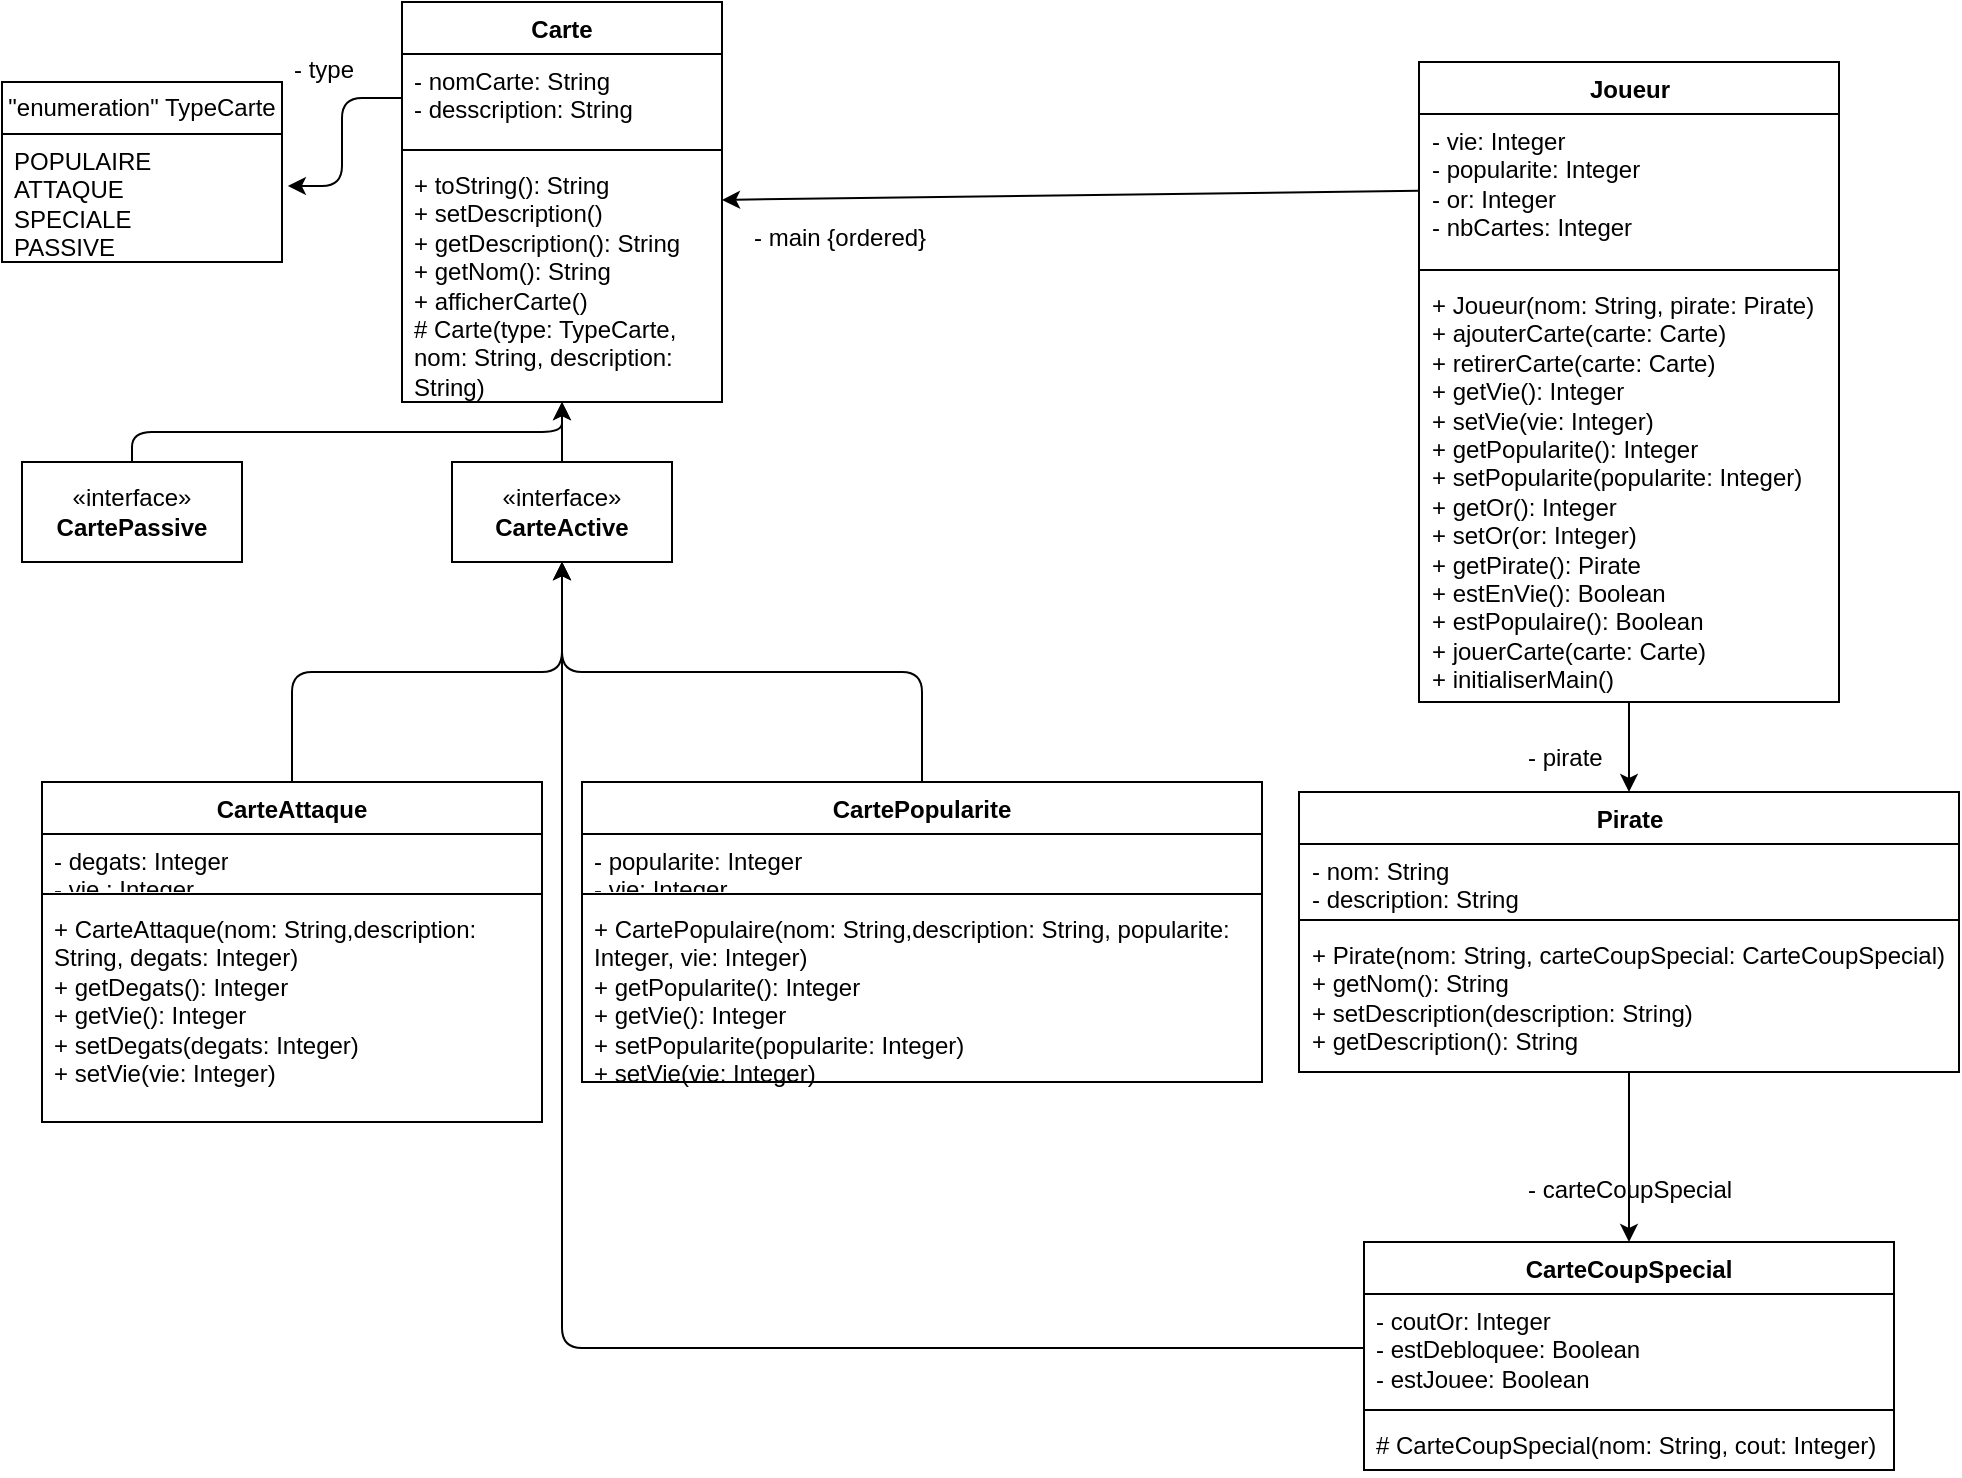 <mxfile version="26.2.9">
  <diagram id="MUCnD-5GdALZmcKA7I_u" name="Page-1">
    <mxGraphModel dx="874" dy="483" grid="1" gridSize="10" guides="1" tooltips="1" connect="1" arrows="1" fold="1" page="1" pageScale="1" pageWidth="827" pageHeight="1169" math="0" shadow="0">
      <root>
        <mxCell id="0" />
        <mxCell id="1" parent="0" />
        <mxCell id="25" style="edgeStyle=elbowEdgeStyle;html=1;entryX=0.5;entryY=0;entryDx=0;entryDy=0;elbow=vertical;startArrow=classic;startFill=1;endArrow=none;endFill=0;" parent="1" source="2" target="16" edge="1">
          <mxGeometry relative="1" as="geometry" />
        </mxCell>
        <mxCell id="28" style="edgeStyle=orthogonalEdgeStyle;html=1;entryX=0.5;entryY=0;entryDx=0;entryDy=0;endArrow=none;endFill=0;startArrow=classic;startFill=1;" parent="1" source="2" target="15" edge="1">
          <mxGeometry relative="1" as="geometry" />
        </mxCell>
        <mxCell id="2" value="Carte" style="swimlane;fontStyle=1;align=center;verticalAlign=top;childLayout=stackLayout;horizontal=1;startSize=26;horizontalStack=0;resizeParent=1;resizeParentMax=0;resizeLast=0;collapsible=1;marginBottom=0;whiteSpace=wrap;html=1;" parent="1" vertex="1">
          <mxGeometry x="270" y="10" width="160" height="200" as="geometry">
            <mxRectangle x="270" y="10" width="70" height="30" as="alternateBounds" />
          </mxGeometry>
        </mxCell>
        <mxCell id="3" value="- nomCarte: String&lt;div&gt;- desscription: String&lt;/div&gt;" style="text;strokeColor=none;fillColor=none;align=left;verticalAlign=top;spacingLeft=4;spacingRight=4;overflow=hidden;rotatable=0;points=[[0,0.5],[1,0.5]];portConstraint=eastwest;whiteSpace=wrap;html=1;" parent="2" vertex="1">
          <mxGeometry y="26" width="160" height="44" as="geometry" />
        </mxCell>
        <mxCell id="4" value="" style="line;strokeWidth=1;fillColor=none;align=left;verticalAlign=middle;spacingTop=-1;spacingLeft=3;spacingRight=3;rotatable=0;labelPosition=right;points=[];portConstraint=eastwest;strokeColor=inherit;" parent="2" vertex="1">
          <mxGeometry y="70" width="160" height="8" as="geometry" />
        </mxCell>
        <mxCell id="5" value="+ toString(): String&lt;div&gt;+ setDescription()&lt;br&gt;+ getDescripti&lt;span style=&quot;background-color: transparent;&quot;&gt;on(): String&lt;/span&gt;&lt;/div&gt;&lt;div&gt;+ getNom(): String&lt;/div&gt;&lt;div&gt;+ afficherCarte()&lt;/div&gt;&lt;div&gt;# Carte(type: TypeCarte, nom: String, description: String)&lt;/div&gt;" style="text;strokeColor=none;fillColor=none;align=left;verticalAlign=top;spacingLeft=4;spacingRight=4;overflow=hidden;rotatable=0;points=[[0,0.5],[1,0.5]];portConstraint=eastwest;whiteSpace=wrap;html=1;" parent="2" vertex="1">
          <mxGeometry y="78" width="160" height="122" as="geometry" />
        </mxCell>
        <mxCell id="41" style="edgeStyle=none;html=1;entryX=0.5;entryY=0;entryDx=0;entryDy=0;" parent="1" source="7" target="11" edge="1">
          <mxGeometry relative="1" as="geometry" />
        </mxCell>
        <mxCell id="7" value="Joueur" style="swimlane;fontStyle=1;align=center;verticalAlign=top;childLayout=stackLayout;horizontal=1;startSize=26;horizontalStack=0;resizeParent=1;resizeParentMax=0;resizeLast=0;collapsible=1;marginBottom=0;whiteSpace=wrap;html=1;" parent="1" vertex="1">
          <mxGeometry x="778.5" y="40" width="210" height="320" as="geometry" />
        </mxCell>
        <mxCell id="8" value="- vie: Integer&lt;div&gt;- popularite: Integer&lt;/div&gt;&lt;div&gt;- or: Integer&lt;/div&gt;&lt;div&gt;- nbCartes: Integer&lt;/div&gt;" style="text;strokeColor=none;fillColor=none;align=left;verticalAlign=top;spacingLeft=4;spacingRight=4;overflow=hidden;rotatable=0;points=[[0,0.5],[1,0.5]];portConstraint=eastwest;whiteSpace=wrap;html=1;" parent="7" vertex="1">
          <mxGeometry y="26" width="210" height="74" as="geometry" />
        </mxCell>
        <mxCell id="9" value="" style="line;strokeWidth=1;fillColor=none;align=left;verticalAlign=middle;spacingTop=-1;spacingLeft=3;spacingRight=3;rotatable=0;labelPosition=right;points=[];portConstraint=eastwest;strokeColor=inherit;" parent="7" vertex="1">
          <mxGeometry y="100" width="210" height="8" as="geometry" />
        </mxCell>
        <mxCell id="10" value="+ Joueur(nom: String, pirate: Pirate)&lt;div&gt;+ ajouterCarte(carte: Carte)&lt;/div&gt;&lt;div&gt;+ retirerCarte(carte: Carte)&lt;/div&gt;&lt;div&gt;+ getVie(): Integer&lt;/div&gt;&lt;div&gt;+ setVie(vie: Integer)&lt;/div&gt;&lt;div&gt;+ getPopularite(): Integer&lt;/div&gt;&lt;div&gt;+ setPopularite(popularite: Integer)&lt;/div&gt;&lt;div&gt;+ getOr(): Integer&lt;/div&gt;&lt;div&gt;+ setOr(or: Integer)&lt;/div&gt;&lt;div&gt;+ getPirate(): Pirate&lt;/div&gt;&lt;div&gt;+ estEnVie(): Boolean&lt;/div&gt;&lt;div&gt;+ estPopulaire(): Boolean&lt;/div&gt;&lt;div&gt;+ jouerCarte(carte: Carte)&lt;/div&gt;&lt;div&gt;+ initialiserMain()&lt;/div&gt;" style="text;strokeColor=none;fillColor=none;align=left;verticalAlign=top;spacingLeft=4;spacingRight=4;overflow=hidden;rotatable=0;points=[[0,0.5],[1,0.5]];portConstraint=eastwest;whiteSpace=wrap;html=1;" parent="7" vertex="1">
          <mxGeometry y="108" width="210" height="212" as="geometry" />
        </mxCell>
        <mxCell id="49" style="edgeStyle=none;html=1;" parent="1" source="11" target="45" edge="1">
          <mxGeometry relative="1" as="geometry" />
        </mxCell>
        <mxCell id="11" value="Pirate" style="swimlane;fontStyle=1;align=center;verticalAlign=top;childLayout=stackLayout;horizontal=1;startSize=26;horizontalStack=0;resizeParent=1;resizeParentMax=0;resizeLast=0;collapsible=1;marginBottom=0;whiteSpace=wrap;html=1;" parent="1" vertex="1">
          <mxGeometry x="718.5" y="405" width="330" height="140" as="geometry" />
        </mxCell>
        <mxCell id="12" value="- nom: String&lt;div&gt;- description: String&lt;/div&gt;" style="text;strokeColor=none;fillColor=none;align=left;verticalAlign=top;spacingLeft=4;spacingRight=4;overflow=hidden;rotatable=0;points=[[0,0.5],[1,0.5]];portConstraint=eastwest;whiteSpace=wrap;html=1;" parent="11" vertex="1">
          <mxGeometry y="26" width="330" height="34" as="geometry" />
        </mxCell>
        <mxCell id="13" value="" style="line;strokeWidth=1;fillColor=none;align=left;verticalAlign=middle;spacingTop=-1;spacingLeft=3;spacingRight=3;rotatable=0;labelPosition=right;points=[];portConstraint=eastwest;strokeColor=inherit;" parent="11" vertex="1">
          <mxGeometry y="60" width="330" height="8" as="geometry" />
        </mxCell>
        <mxCell id="14" value="+ Pirate(nom: String, carteCoupSpecial: CarteCoupSpecial)&lt;div&gt;+ getNom(): String&lt;br&gt;+ setDescription(description: String)&lt;br&gt;+ getDescription(): String&lt;/div&gt;&lt;div&gt;&lt;br&gt;&lt;/div&gt;" style="text;strokeColor=none;fillColor=none;align=left;verticalAlign=top;spacingLeft=4;spacingRight=4;overflow=hidden;rotatable=0;points=[[0,0.5],[1,0.5]];portConstraint=eastwest;whiteSpace=wrap;html=1;" parent="11" vertex="1">
          <mxGeometry y="68" width="330" height="72" as="geometry" />
        </mxCell>
        <mxCell id="15" value="«interface»&lt;br&gt;&lt;b&gt;CarteActive&lt;/b&gt;" style="html=1;whiteSpace=wrap;" parent="1" vertex="1">
          <mxGeometry x="295" y="240" width="110" height="50" as="geometry" />
        </mxCell>
        <mxCell id="16" value="«interface»&lt;br&gt;&lt;b&gt;CartePassive&lt;/b&gt;" style="html=1;whiteSpace=wrap;" parent="1" vertex="1">
          <mxGeometry x="80" y="240" width="110" height="50" as="geometry" />
        </mxCell>
        <mxCell id="18" value="&quot;enumeration&quot; TypeCarte" style="swimlane;fontStyle=0;childLayout=stackLayout;horizontal=1;startSize=26;fillColor=none;horizontalStack=0;resizeParent=1;resizeParentMax=0;resizeLast=0;collapsible=1;marginBottom=0;whiteSpace=wrap;html=1;" parent="1" vertex="1">
          <mxGeometry x="70" y="50" width="140" height="90" as="geometry" />
        </mxCell>
        <mxCell id="21" value="POPULAIRE&lt;br&gt;ATTAQUE&lt;div&gt;SPECIALE&lt;/div&gt;&lt;div&gt;PASSIVE&lt;/div&gt;" style="text;strokeColor=none;fillColor=none;align=left;verticalAlign=top;spacingLeft=4;spacingRight=4;overflow=hidden;rotatable=0;points=[[0,0.5],[1,0.5]];portConstraint=eastwest;whiteSpace=wrap;html=1;" parent="18" vertex="1">
          <mxGeometry y="26" width="140" height="64" as="geometry" />
        </mxCell>
        <mxCell id="22" style="edgeStyle=orthogonalEdgeStyle;html=1;entryX=1.021;entryY=0.406;entryDx=0;entryDy=0;entryPerimeter=0;" parent="1" source="3" target="21" edge="1">
          <mxGeometry relative="1" as="geometry" />
        </mxCell>
        <mxCell id="23" value="- type" style="text;strokeColor=none;fillColor=none;align=left;verticalAlign=top;spacingLeft=4;spacingRight=4;overflow=hidden;rotatable=0;points=[[0,0.5],[1,0.5]];portConstraint=eastwest;whiteSpace=wrap;html=1;" parent="1" vertex="1">
          <mxGeometry x="210" y="30" width="100" height="26" as="geometry" />
        </mxCell>
        <mxCell id="33" style="edgeStyle=elbowEdgeStyle;html=1;entryX=0.5;entryY=1;entryDx=0;entryDy=0;elbow=vertical;" parent="1" source="29" target="15" edge="1">
          <mxGeometry relative="1" as="geometry" />
        </mxCell>
        <mxCell id="29" value="CarteAttaque" style="swimlane;fontStyle=1;align=center;verticalAlign=top;childLayout=stackLayout;horizontal=1;startSize=26;horizontalStack=0;resizeParent=1;resizeParentMax=0;resizeLast=0;collapsible=1;marginBottom=0;whiteSpace=wrap;html=1;" parent="1" vertex="1">
          <mxGeometry x="90" y="400" width="250" height="170" as="geometry" />
        </mxCell>
        <mxCell id="30" value="&lt;div&gt;- degats: Integer&lt;br&gt;- vie : Integer&lt;/div&gt;" style="text;strokeColor=none;fillColor=none;align=left;verticalAlign=top;spacingLeft=4;spacingRight=4;overflow=hidden;rotatable=0;points=[[0,0.5],[1,0.5]];portConstraint=eastwest;whiteSpace=wrap;html=1;" parent="29" vertex="1">
          <mxGeometry y="26" width="250" height="26" as="geometry" />
        </mxCell>
        <mxCell id="31" value="" style="line;strokeWidth=1;fillColor=none;align=left;verticalAlign=middle;spacingTop=-1;spacingLeft=3;spacingRight=3;rotatable=0;labelPosition=right;points=[];portConstraint=eastwest;strokeColor=inherit;" parent="29" vertex="1">
          <mxGeometry y="52" width="250" height="8" as="geometry" />
        </mxCell>
        <mxCell id="32" value="+ CarteAttaque(nom: String,description: String, degats: Integer)&lt;br&gt;&lt;div&gt;+ getDegats(): Integer&lt;/div&gt;&lt;div&gt;+ getVie(): Integer&lt;/div&gt;&lt;div&gt;+ setDegats(degats: Integer)&lt;/div&gt;&lt;div&gt;+ setVie(vie: Integer)&lt;/div&gt;" style="text;strokeColor=none;fillColor=none;align=left;verticalAlign=top;spacingLeft=4;spacingRight=4;overflow=hidden;rotatable=0;points=[[0,0.5],[1,0.5]];portConstraint=eastwest;whiteSpace=wrap;html=1;" parent="29" vertex="1">
          <mxGeometry y="60" width="250" height="110" as="geometry" />
        </mxCell>
        <mxCell id="38" style="edgeStyle=orthogonalEdgeStyle;html=1;entryX=0.5;entryY=1;entryDx=0;entryDy=0;" parent="1" source="34" target="15" edge="1">
          <mxGeometry relative="1" as="geometry" />
        </mxCell>
        <mxCell id="34" value="CartePopularite" style="swimlane;fontStyle=1;align=center;verticalAlign=top;childLayout=stackLayout;horizontal=1;startSize=26;horizontalStack=0;resizeParent=1;resizeParentMax=0;resizeLast=0;collapsible=1;marginBottom=0;whiteSpace=wrap;html=1;" parent="1" vertex="1">
          <mxGeometry x="360" y="400" width="340" height="150" as="geometry" />
        </mxCell>
        <mxCell id="35" value="- popularite: Integer&lt;br&gt;- vie: Integer" style="text;strokeColor=none;fillColor=none;align=left;verticalAlign=top;spacingLeft=4;spacingRight=4;overflow=hidden;rotatable=0;points=[[0,0.5],[1,0.5]];portConstraint=eastwest;whiteSpace=wrap;html=1;" parent="34" vertex="1">
          <mxGeometry y="26" width="340" height="26" as="geometry" />
        </mxCell>
        <mxCell id="36" value="" style="line;strokeWidth=1;fillColor=none;align=left;verticalAlign=middle;spacingTop=-1;spacingLeft=3;spacingRight=3;rotatable=0;labelPosition=right;points=[];portConstraint=eastwest;strokeColor=inherit;" parent="34" vertex="1">
          <mxGeometry y="52" width="340" height="8" as="geometry" />
        </mxCell>
        <mxCell id="37" value="+ CartePopulaire(nom: String,description: String, popularite: Integer, vie: Integer)&lt;br&gt;+ getPopularite(): Integer&lt;br&gt;&lt;div&gt;+ getVie(): Integer&lt;/div&gt;&lt;div&gt;+ setPopularite(popularite: Integer) &lt;br&gt;&lt;/div&gt;&lt;div&gt;+ setVie(vie: Integer) &lt;br&gt;&lt;/div&gt;" style="text;strokeColor=none;fillColor=none;align=left;verticalAlign=top;spacingLeft=4;spacingRight=4;overflow=hidden;rotatable=0;points=[[0,0.5],[1,0.5]];portConstraint=eastwest;whiteSpace=wrap;html=1;" parent="34" vertex="1">
          <mxGeometry y="60" width="340" height="90" as="geometry" />
        </mxCell>
        <mxCell id="39" style="edgeStyle=none;html=1;" parent="1" source="8" target="2" edge="1">
          <mxGeometry relative="1" as="geometry" />
        </mxCell>
        <mxCell id="40" value="- main {ordered}" style="text;strokeColor=none;fillColor=none;align=left;verticalAlign=top;spacingLeft=4;spacingRight=4;overflow=hidden;rotatable=0;points=[[0,0.5],[1,0.5]];portConstraint=eastwest;whiteSpace=wrap;html=1;" parent="1" vertex="1">
          <mxGeometry x="440" y="114" width="100" height="26" as="geometry" />
        </mxCell>
        <mxCell id="44" value="- pirate" style="text;strokeColor=none;fillColor=none;align=left;verticalAlign=top;spacingLeft=4;spacingRight=4;overflow=hidden;rotatable=0;points=[[0,0.5],[1,0.5]];portConstraint=eastwest;whiteSpace=wrap;html=1;" parent="1" vertex="1">
          <mxGeometry x="827" y="374" width="100" height="26" as="geometry" />
        </mxCell>
        <mxCell id="45" value="CarteCoupSpecial" style="swimlane;fontStyle=1;align=center;verticalAlign=top;childLayout=stackLayout;horizontal=1;startSize=26;horizontalStack=0;resizeParent=1;resizeParentMax=0;resizeLast=0;collapsible=1;marginBottom=0;whiteSpace=wrap;html=1;" parent="1" vertex="1">
          <mxGeometry x="751" y="630" width="265" height="114" as="geometry" />
        </mxCell>
        <mxCell id="46" value="- coutOr: Integer&lt;div&gt;- estDebloquee: Boolean&lt;br&gt;- estJouee: Boolean&lt;/div&gt;" style="text;strokeColor=none;fillColor=none;align=left;verticalAlign=top;spacingLeft=4;spacingRight=4;overflow=hidden;rotatable=0;points=[[0,0.5],[1,0.5]];portConstraint=eastwest;whiteSpace=wrap;html=1;" parent="45" vertex="1">
          <mxGeometry y="26" width="265" height="54" as="geometry" />
        </mxCell>
        <mxCell id="47" value="" style="line;strokeWidth=1;fillColor=none;align=left;verticalAlign=middle;spacingTop=-1;spacingLeft=3;spacingRight=3;rotatable=0;labelPosition=right;points=[];portConstraint=eastwest;strokeColor=inherit;" parent="45" vertex="1">
          <mxGeometry y="80" width="265" height="8" as="geometry" />
        </mxCell>
        <mxCell id="48" value="# CarteCoupSpecial(nom: String, cout: Integer)" style="text;strokeColor=none;fillColor=none;align=left;verticalAlign=top;spacingLeft=4;spacingRight=4;overflow=hidden;rotatable=0;points=[[0,0.5],[1,0.5]];portConstraint=eastwest;whiteSpace=wrap;html=1;" parent="45" vertex="1">
          <mxGeometry y="88" width="265" height="26" as="geometry" />
        </mxCell>
        <mxCell id="50" value="- carteCoupSpecial" style="text;strokeColor=none;fillColor=none;align=left;verticalAlign=top;spacingLeft=4;spacingRight=4;overflow=hidden;rotatable=0;points=[[0,0.5],[1,0.5]];portConstraint=eastwest;whiteSpace=wrap;html=1;" parent="1" vertex="1">
          <mxGeometry x="827" y="590" width="113" height="26" as="geometry" />
        </mxCell>
        <mxCell id="51" style="html=1;entryX=0.5;entryY=1;entryDx=0;entryDy=0;elbow=vertical;edgeStyle=orthogonalEdgeStyle;" parent="1" source="46" target="15" edge="1">
          <mxGeometry relative="1" as="geometry" />
        </mxCell>
      </root>
    </mxGraphModel>
  </diagram>
</mxfile>
